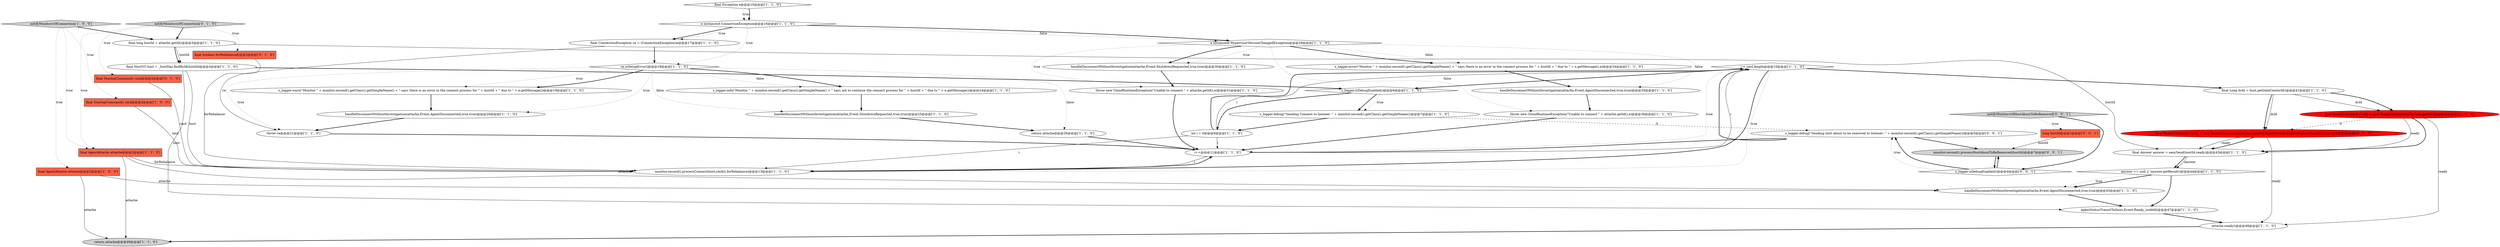 digraph {
15 [style = filled, label = "i < cmd.length@@@10@@@['1', '1', '0']", fillcolor = white, shape = diamond image = "AAA0AAABBB1BBB"];
1 [style = filled, label = "final Exception e@@@15@@@['1', '1', '0']", fillcolor = white, shape = diamond image = "AAA0AAABBB1BBB"];
43 [style = filled, label = "s_logger.isDebugEnabled()@@@4@@@['0', '0', '1']", fillcolor = white, shape = diamond image = "AAA0AAABBB3BBB"];
12 [style = filled, label = "final HostVO host = _hostDao.findById(hostId)@@@4@@@['1', '1', '0']", fillcolor = white, shape = ellipse image = "AAA0AAABBB1BBB"];
24 [style = filled, label = "handleDisconnectWithoutInvestigation(attache,Event.ShutdownRequested,true,true)@@@25@@@['1', '1', '0']", fillcolor = white, shape = ellipse image = "AAA0AAABBB1BBB"];
29 [style = filled, label = "return attache@@@49@@@['1', '1', '0']", fillcolor = lightgray, shape = ellipse image = "AAA0AAABBB1BBB"];
14 [style = filled, label = "handleDisconnectWithoutInvestigation(attache,Event.AgentDisconnected,true,true)@@@35@@@['1', '1', '0']", fillcolor = white, shape = ellipse image = "AAA0AAABBB1BBB"];
8 [style = filled, label = "final long hostId = attache.getId()@@@3@@@['1', '1', '0']", fillcolor = white, shape = ellipse image = "AAA0AAABBB1BBB"];
28 [style = filled, label = "agentStatusTransitTo(host,Event.Ready,_nodeId)@@@47@@@['1', '1', '0']", fillcolor = white, shape = ellipse image = "AAA0AAABBB1BBB"];
6 [style = filled, label = "s_logger.warn(\"Monitor \" + monitor.second().getClass().getSimpleName() + \" says there is an error in the connect process for \" + hostId + \" due to \" + e.getMessage())@@@19@@@['1', '1', '0']", fillcolor = white, shape = ellipse image = "AAA0AAABBB1BBB"];
36 [style = filled, label = "final boolean forRebalance@@@2@@@['0', '1', '0']", fillcolor = tomato, shape = box image = "AAA0AAABBB2BBB"];
27 [style = filled, label = "final ConnectionException ce = (ConnectionException)e@@@17@@@['1', '1', '0']", fillcolor = white, shape = ellipse image = "AAA0AAABBB1BBB"];
9 [style = filled, label = "i++@@@11@@@['1', '1', '0']", fillcolor = white, shape = ellipse image = "AAA0AAABBB1BBB"];
0 [style = filled, label = "final AgentAttache attache@@@2@@@['1', '0', '0']", fillcolor = tomato, shape = box image = "AAA0AAABBB1BBB"];
19 [style = filled, label = "notifyMonitorsOfConnection['1', '0', '0']", fillcolor = lightgray, shape = diamond image = "AAA0AAABBB1BBB"];
42 [style = filled, label = "long hostId@@@2@@@['0', '0', '1']", fillcolor = tomato, shape = box image = "AAA0AAABBB3BBB"];
4 [style = filled, label = "throw new CloudRuntimeException(\"Unable to connect \" + attache.getId(),e)@@@36@@@['1', '1', '0']", fillcolor = white, shape = ellipse image = "AAA0AAABBB1BBB"];
26 [style = filled, label = "e instanceof ConnectionException@@@16@@@['1', '1', '0']", fillcolor = white, shape = diamond image = "AAA0AAABBB1BBB"];
31 [style = filled, label = "throw ce@@@21@@@['1', '1', '0']", fillcolor = white, shape = ellipse image = "AAA0AAABBB1BBB"];
3 [style = filled, label = "s_logger.debug(\"Sending Connect to listener: \" + monitor.second().getClass().getSimpleName())@@@7@@@['1', '1', '0']", fillcolor = white, shape = ellipse image = "AAA0AAABBB1BBB"];
11 [style = filled, label = "final AgentAttache attache@@@2@@@['1', '1', '0']", fillcolor = tomato, shape = box image = "AAA0AAABBB1BBB"];
34 [style = filled, label = "s_logger.error(\"Monitor \" + monitor.second().getClass().getSimpleName() + \" says there is an error in the connect process for \" + hostId + \" due to \" + e.getMessage(),e)@@@34@@@['1', '1', '0']", fillcolor = white, shape = ellipse image = "AAA0AAABBB1BBB"];
21 [style = filled, label = "final Answer answer = easySend(hostId,ready)@@@43@@@['1', '1', '0']", fillcolor = white, shape = ellipse image = "AAA0AAABBB1BBB"];
35 [style = filled, label = "return attache@@@26@@@['1', '1', '0']", fillcolor = white, shape = ellipse image = "AAA0AAABBB1BBB"];
25 [style = filled, label = "throw new CloudRuntimeException(\"Unable to connect \" + attache.getId(),e)@@@31@@@['1', '1', '0']", fillcolor = white, shape = ellipse image = "AAA0AAABBB1BBB"];
44 [style = filled, label = "notifyMonitorsOfHostAboutToBeRemoved['0', '0', '1']", fillcolor = lightgray, shape = diamond image = "AAA0AAABBB3BBB"];
10 [style = filled, label = "final ReadyCommand ready = new ReadyCommand(dcId,host.getId())@@@42@@@['1', '0', '0']", fillcolor = red, shape = ellipse image = "AAA1AAABBB1BBB"];
39 [style = filled, label = "final ReadyCommand ready = new ReadyCommand(dcId,host.getId(),NumbersUtil.enableHumanReadableSizes)@@@42@@@['0', '1', '0']", fillcolor = red, shape = ellipse image = "AAA1AAABBB2BBB"];
22 [style = filled, label = "int i = 0@@@9@@@['1', '1', '0']", fillcolor = white, shape = ellipse image = "AAA0AAABBB1BBB"];
18 [style = filled, label = "s_logger.isDebugEnabled()@@@6@@@['1', '1', '0']", fillcolor = white, shape = diamond image = "AAA0AAABBB1BBB"];
37 [style = filled, label = "final StartupCommand(( cmd@@@2@@@['0', '1', '0']", fillcolor = tomato, shape = box image = "AAA0AAABBB2BBB"];
13 [style = filled, label = "attache.ready()@@@48@@@['1', '1', '0']", fillcolor = white, shape = ellipse image = "AAA0AAABBB1BBB"];
7 [style = filled, label = "answer == null || !answer.getResult()@@@44@@@['1', '1', '0']", fillcolor = white, shape = diamond image = "AAA0AAABBB1BBB"];
20 [style = filled, label = "monitor.second().processConnect(host,cmd(i(,forRebalance)@@@13@@@['1', '1', '0']", fillcolor = white, shape = ellipse image = "AAA0AAABBB1BBB"];
32 [style = filled, label = "handleDisconnectWithoutInvestigation(attache,Event.ShutdownRequested,true,true)@@@30@@@['1', '1', '0']", fillcolor = white, shape = ellipse image = "AAA0AAABBB1BBB"];
33 [style = filled, label = "ce.isSetupError()@@@18@@@['1', '1', '0']", fillcolor = white, shape = diamond image = "AAA0AAABBB1BBB"];
40 [style = filled, label = "monitor.second().processHostAboutToBeRemoved(hostId)@@@7@@@['0', '0', '1']", fillcolor = lightgray, shape = ellipse image = "AAA0AAABBB3BBB"];
16 [style = filled, label = "e instanceof HypervisorVersionChangedException@@@29@@@['1', '1', '0']", fillcolor = white, shape = diamond image = "AAA0AAABBB1BBB"];
38 [style = filled, label = "notifyMonitorsOfConnection['0', '1', '0']", fillcolor = lightgray, shape = diamond image = "AAA0AAABBB2BBB"];
30 [style = filled, label = "s_logger.info(\"Monitor \" + monitor.second().getClass().getSimpleName() + \" says not to continue the connect process for \" + hostId + \" due to \" + e.getMessage())@@@24@@@['1', '1', '0']", fillcolor = white, shape = ellipse image = "AAA0AAABBB1BBB"];
2 [style = filled, label = "handleDisconnectWithoutInvestigation(attache,Event.AgentDisconnected,true,true)@@@45@@@['1', '1', '0']", fillcolor = white, shape = ellipse image = "AAA0AAABBB1BBB"];
23 [style = filled, label = "handleDisconnectWithoutInvestigation(attache,Event.AgentDisconnected,true,true)@@@20@@@['1', '1', '0']", fillcolor = white, shape = ellipse image = "AAA0AAABBB1BBB"];
41 [style = filled, label = "s_logger.debug(\"Sending host about to be removed to listener: \" + monitor.second().getClass().getSimpleName())@@@5@@@['0', '0', '1']", fillcolor = white, shape = ellipse image = "AAA0AAABBB3BBB"];
17 [style = filled, label = "final Long dcId = host.getDataCenterId()@@@41@@@['1', '1', '0']", fillcolor = white, shape = ellipse image = "AAA0AAABBB1BBB"];
5 [style = filled, label = "final StartupCommand(( cmd@@@2@@@['1', '0', '0']", fillcolor = tomato, shape = box image = "AAA0AAABBB1BBB"];
39->21 [style = solid, label="ready"];
33->30 [style = dotted, label="false"];
18->3 [style = bold, label=""];
3->41 [style = dashed, label="0"];
22->15 [style = bold, label=""];
20->9 [style = bold, label=""];
31->9 [style = bold, label=""];
8->12 [style = solid, label="hostId"];
15->20 [style = dotted, label="true"];
17->39 [style = solid, label="dcId"];
15->9 [style = dotted, label="true"];
26->16 [style = dotted, label="false"];
22->9 [style = solid, label="i"];
43->40 [style = bold, label=""];
15->17 [style = bold, label=""];
18->22 [style = bold, label=""];
19->11 [style = dotted, label="true"];
15->20 [style = bold, label=""];
18->3 [style = dotted, label="true"];
32->25 [style = bold, label=""];
12->18 [style = bold, label=""];
33->24 [style = dotted, label="false"];
22->15 [style = solid, label="i"];
16->32 [style = dotted, label="true"];
0->29 [style = solid, label="attache"];
17->10 [style = solid, label="dcId"];
27->33 [style = bold, label=""];
2->28 [style = bold, label=""];
12->20 [style = solid, label="host"];
11->2 [style = solid, label="attache"];
16->4 [style = dotted, label="false"];
16->34 [style = bold, label=""];
16->32 [style = bold, label=""];
10->21 [style = bold, label=""];
8->21 [style = solid, label="hostId"];
37->20 [style = solid, label="cmd"];
26->16 [style = bold, label=""];
26->27 [style = bold, label=""];
1->26 [style = dotted, label="true"];
44->42 [style = dotted, label="true"];
7->2 [style = bold, label=""];
19->0 [style = dotted, label="true"];
17->39 [style = bold, label=""];
36->20 [style = solid, label="forRebalance"];
33->30 [style = bold, label=""];
21->7 [style = bold, label=""];
34->14 [style = bold, label=""];
16->25 [style = dotted, label="true"];
33->35 [style = dotted, label="false"];
14->4 [style = bold, label=""];
33->31 [style = dotted, label="true"];
12->28 [style = solid, label="host"];
23->31 [style = bold, label=""];
4->9 [style = bold, label=""];
17->10 [style = bold, label=""];
7->2 [style = dotted, label="true"];
30->24 [style = bold, label=""];
38->37 [style = dotted, label="true"];
26->33 [style = dotted, label="true"];
33->6 [style = dotted, label="true"];
10->13 [style = solid, label="ready"];
10->39 [style = dashed, label="0"];
35->9 [style = bold, label=""];
6->23 [style = bold, label=""];
26->27 [style = dotted, label="true"];
25->9 [style = bold, label=""];
27->31 [style = solid, label="ce"];
21->7 [style = solid, label="answer"];
9->15 [style = solid, label="i"];
39->21 [style = bold, label=""];
7->28 [style = bold, label=""];
41->40 [style = bold, label=""];
5->20 [style = solid, label="cmd"];
11->29 [style = solid, label="attache"];
19->5 [style = dotted, label="true"];
43->41 [style = bold, label=""];
11->20 [style = solid, label="forRebalance"];
0->2 [style = solid, label="attache"];
38->8 [style = bold, label=""];
40->43 [style = bold, label=""];
39->13 [style = solid, label="ready"];
8->12 [style = bold, label=""];
38->36 [style = dotted, label="true"];
24->35 [style = bold, label=""];
33->6 [style = bold, label=""];
28->13 [style = bold, label=""];
42->40 [style = solid, label="hostId"];
1->26 [style = bold, label=""];
3->22 [style = bold, label=""];
15->18 [style = bold, label=""];
38->11 [style = dotted, label="true"];
19->8 [style = bold, label=""];
44->43 [style = bold, label=""];
22->20 [style = solid, label="i"];
16->34 [style = dotted, label="false"];
13->29 [style = bold, label=""];
33->23 [style = dotted, label="true"];
9->15 [style = bold, label=""];
10->21 [style = solid, label="ready"];
43->41 [style = dotted, label="true"];
16->14 [style = dotted, label="false"];
9->20 [style = solid, label="i"];
}
